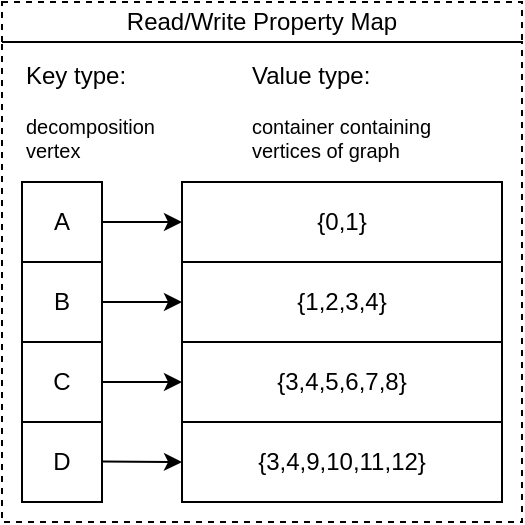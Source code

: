 <mxfile version="12.9.6" type="device"><diagram id="I51QCKXAZrbsiw-CktIH" name="Page-1"><mxGraphModel dx="494" dy="274" grid="1" gridSize="10" guides="1" tooltips="1" connect="1" arrows="1" fold="1" page="1" pageScale="1" pageWidth="850" pageHeight="1100" math="0" shadow="0"><root><mxCell id="0"/><mxCell id="1" parent="0"/><mxCell id="wBLwgZnwURirXaEC2XoH-17" value="" style="rounded=0;whiteSpace=wrap;html=1;align=left;fillColor=none;dashed=1;" vertex="1" parent="1"><mxGeometry x="190" y="90" width="260" height="240" as="geometry"/></mxCell><mxCell id="wBLwgZnwURirXaEC2XoH-14" style="edgeStyle=orthogonalEdgeStyle;rounded=0;orthogonalLoop=1;jettySize=auto;html=1;exitX=1;exitY=0.5;exitDx=0;exitDy=0;entryX=0;entryY=0.5;entryDx=0;entryDy=0;" edge="1" parent="1" source="wBLwgZnwURirXaEC2XoH-1" target="wBLwgZnwURirXaEC2XoH-7"><mxGeometry relative="1" as="geometry"/></mxCell><mxCell id="wBLwgZnwURirXaEC2XoH-1" value="A" style="rounded=0;whiteSpace=wrap;html=1;" vertex="1" parent="1"><mxGeometry x="200" y="160" width="40" height="40" as="geometry"/></mxCell><mxCell id="wBLwgZnwURirXaEC2XoH-13" style="edgeStyle=orthogonalEdgeStyle;rounded=0;orthogonalLoop=1;jettySize=auto;html=1;exitX=1;exitY=0.5;exitDx=0;exitDy=0;entryX=0;entryY=0.5;entryDx=0;entryDy=0;" edge="1" parent="1" source="wBLwgZnwURirXaEC2XoH-3" target="wBLwgZnwURirXaEC2XoH-9"><mxGeometry relative="1" as="geometry"/></mxCell><mxCell id="wBLwgZnwURirXaEC2XoH-3" value="B" style="rounded=0;whiteSpace=wrap;html=1;" vertex="1" parent="1"><mxGeometry x="200" y="200" width="40" height="40" as="geometry"/></mxCell><mxCell id="wBLwgZnwURirXaEC2XoH-12" style="edgeStyle=orthogonalEdgeStyle;rounded=0;orthogonalLoop=1;jettySize=auto;html=1;exitX=1;exitY=0.5;exitDx=0;exitDy=0;entryX=0;entryY=0.5;entryDx=0;entryDy=0;" edge="1" parent="1" source="wBLwgZnwURirXaEC2XoH-4" target="wBLwgZnwURirXaEC2XoH-8"><mxGeometry relative="1" as="geometry"/></mxCell><mxCell id="wBLwgZnwURirXaEC2XoH-4" value="C" style="rounded=0;whiteSpace=wrap;html=1;" vertex="1" parent="1"><mxGeometry x="200" y="240" width="40" height="40" as="geometry"/></mxCell><mxCell id="wBLwgZnwURirXaEC2XoH-5" value="D" style="rounded=0;whiteSpace=wrap;html=1;" vertex="1" parent="1"><mxGeometry x="200" y="280" width="40" height="40" as="geometry"/></mxCell><mxCell id="wBLwgZnwURirXaEC2XoH-7" value="{0,1}" style="rounded=0;whiteSpace=wrap;html=1;" vertex="1" parent="1"><mxGeometry x="280" y="160" width="160" height="40" as="geometry"/></mxCell><mxCell id="wBLwgZnwURirXaEC2XoH-8" value="{3,4,5,6,7,8}" style="rounded=0;whiteSpace=wrap;html=1;" vertex="1" parent="1"><mxGeometry x="280" y="240" width="160" height="40" as="geometry"/></mxCell><mxCell id="wBLwgZnwURirXaEC2XoH-9" value="{1,2,3,4}" style="rounded=0;whiteSpace=wrap;html=1;" vertex="1" parent="1"><mxGeometry x="280" y="200" width="160" height="40" as="geometry"/></mxCell><mxCell id="wBLwgZnwURirXaEC2XoH-10" value="{3,4,9,10,11,12}" style="rounded=0;whiteSpace=wrap;html=1;" vertex="1" parent="1"><mxGeometry x="280" y="280" width="160" height="40" as="geometry"/></mxCell><mxCell id="wBLwgZnwURirXaEC2XoH-11" value="" style="endArrow=classic;html=1;entryX=0;entryY=0.5;entryDx=0;entryDy=0;" edge="1" parent="1" target="wBLwgZnwURirXaEC2XoH-10"><mxGeometry width="50" height="50" relative="1" as="geometry"><mxPoint x="240" y="299.76" as="sourcePoint"/><mxPoint x="270" y="299.76" as="targetPoint"/></mxGeometry></mxCell><mxCell id="wBLwgZnwURirXaEC2XoH-15" value="&lt;div&gt;Key type:&lt;/div&gt;&lt;div style=&quot;font-size: 10px&quot;&gt;&lt;br&gt;&lt;/div&gt;&lt;div style=&quot;font-size: 10px&quot;&gt;&lt;font style=&quot;font-size: 10px&quot;&gt;decomposition vertex&lt;/font&gt;&lt;br&gt;&lt;/div&gt;" style="text;html=1;strokeColor=none;fillColor=none;align=left;verticalAlign=middle;whiteSpace=wrap;rounded=0;" vertex="1" parent="1"><mxGeometry x="200" y="100" width="70" height="50" as="geometry"/></mxCell><mxCell id="wBLwgZnwURirXaEC2XoH-16" value="&lt;div&gt;Value type:&lt;/div&gt;&lt;div style=&quot;font-size: 10px&quot;&gt;&lt;br&gt;&lt;/div&gt;&lt;div style=&quot;font-size: 10px&quot;&gt;container containing vertices of graph&lt;br&gt;&lt;/div&gt;" style="text;html=1;strokeColor=none;fillColor=none;align=left;verticalAlign=middle;whiteSpace=wrap;rounded=0;" vertex="1" parent="1"><mxGeometry x="312.5" y="100" width="95" height="50" as="geometry"/></mxCell><mxCell id="wBLwgZnwURirXaEC2XoH-19" value="" style="rounded=0;whiteSpace=wrap;html=1;dashed=1;fillColor=none;align=left;" vertex="1" parent="1"><mxGeometry x="190" y="70" width="260" height="20" as="geometry"/></mxCell><mxCell id="wBLwgZnwURirXaEC2XoH-20" value="Read/Write Property Map" style="text;html=1;strokeColor=none;fillColor=none;align=center;verticalAlign=middle;whiteSpace=wrap;rounded=0;dashed=1;" vertex="1" parent="1"><mxGeometry x="245" y="70" width="150" height="20" as="geometry"/></mxCell></root></mxGraphModel></diagram></mxfile>